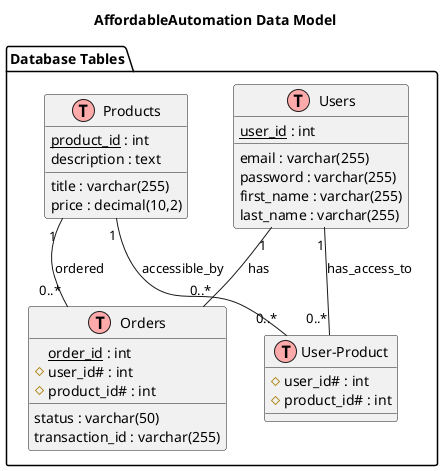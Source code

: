 @startuml
title AffordableAutomation Data Model

!define Table(name,desc) class name as "desc" << (T,#FFAAAA) >>
!define primary_key(x) <u>x</u>
!define foreign_key(x) #x#

package "Database Tables" {

Table(users, "Users") {
    primary_key(user_id) : int
    email : varchar(255)
    password : varchar(255)
    first_name : varchar(255)
    last_name : varchar(255)
}

Table(products, "Products") {
    primary_key(product_id) : int
    title : varchar(255)
    description : text
    price : decimal(10,2)
}

Table(orders, "Orders") {
    primary_key(order_id) : int
    foreign_key(user_id) : int
    foreign_key(product_id) : int
    status : varchar(50)
    transaction_id : varchar(255)
}

Table(user_product, "User-Product") {
    foreign_key(user_id) : int
    foreign_key(product_id) : int
}

users "1" -- "0..*" orders : has
products "1" -- "0..*" orders : ordered
users "1" -- "0..*" user_product : has_access_to
products "1" -- "0..*" user_product : accessible_by
}

@enduml
